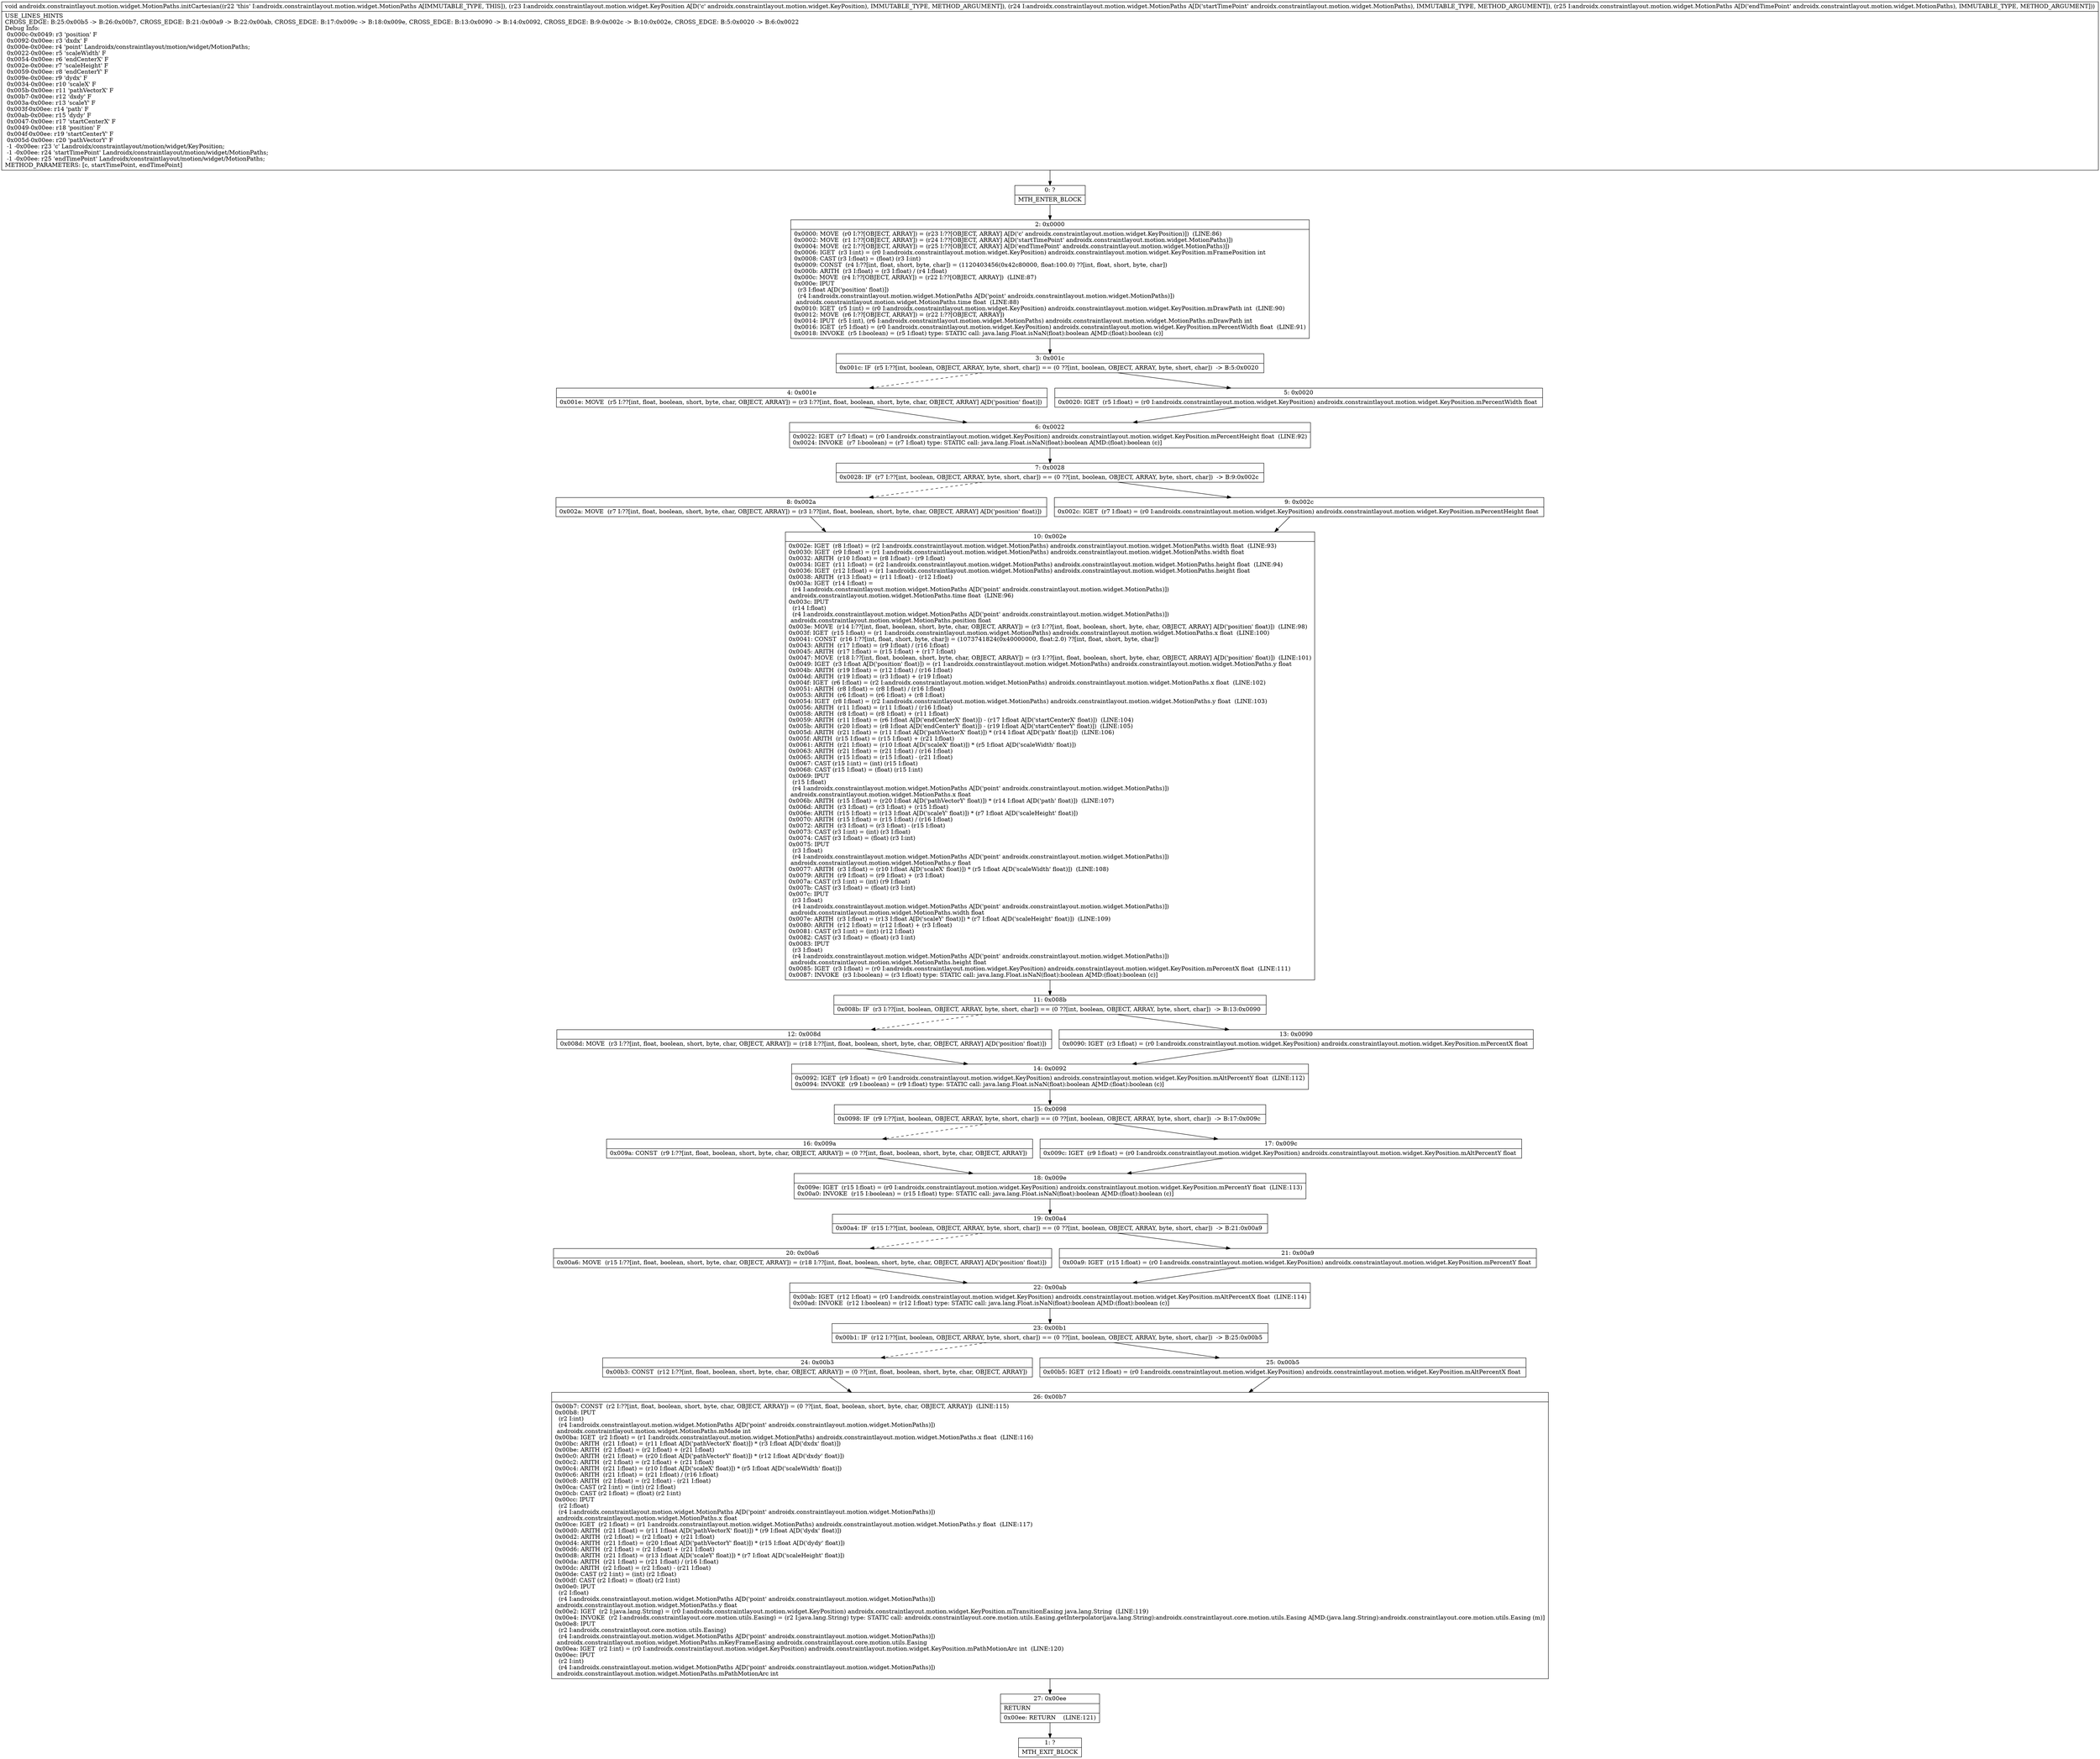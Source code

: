 digraph "CFG forandroidx.constraintlayout.motion.widget.MotionPaths.initCartesian(Landroidx\/constraintlayout\/motion\/widget\/KeyPosition;Landroidx\/constraintlayout\/motion\/widget\/MotionPaths;Landroidx\/constraintlayout\/motion\/widget\/MotionPaths;)V" {
Node_0 [shape=record,label="{0\:\ ?|MTH_ENTER_BLOCK\l}"];
Node_2 [shape=record,label="{2\:\ 0x0000|0x0000: MOVE  (r0 I:??[OBJECT, ARRAY]) = (r23 I:??[OBJECT, ARRAY] A[D('c' androidx.constraintlayout.motion.widget.KeyPosition)])  (LINE:86)\l0x0002: MOVE  (r1 I:??[OBJECT, ARRAY]) = (r24 I:??[OBJECT, ARRAY] A[D('startTimePoint' androidx.constraintlayout.motion.widget.MotionPaths)]) \l0x0004: MOVE  (r2 I:??[OBJECT, ARRAY]) = (r25 I:??[OBJECT, ARRAY] A[D('endTimePoint' androidx.constraintlayout.motion.widget.MotionPaths)]) \l0x0006: IGET  (r3 I:int) = (r0 I:androidx.constraintlayout.motion.widget.KeyPosition) androidx.constraintlayout.motion.widget.KeyPosition.mFramePosition int \l0x0008: CAST (r3 I:float) = (float) (r3 I:int) \l0x0009: CONST  (r4 I:??[int, float, short, byte, char]) = (1120403456(0x42c80000, float:100.0) ??[int, float, short, byte, char]) \l0x000b: ARITH  (r3 I:float) = (r3 I:float) \/ (r4 I:float) \l0x000c: MOVE  (r4 I:??[OBJECT, ARRAY]) = (r22 I:??[OBJECT, ARRAY])  (LINE:87)\l0x000e: IPUT  \l  (r3 I:float A[D('position' float)])\l  (r4 I:androidx.constraintlayout.motion.widget.MotionPaths A[D('point' androidx.constraintlayout.motion.widget.MotionPaths)])\l androidx.constraintlayout.motion.widget.MotionPaths.time float  (LINE:88)\l0x0010: IGET  (r5 I:int) = (r0 I:androidx.constraintlayout.motion.widget.KeyPosition) androidx.constraintlayout.motion.widget.KeyPosition.mDrawPath int  (LINE:90)\l0x0012: MOVE  (r6 I:??[OBJECT, ARRAY]) = (r22 I:??[OBJECT, ARRAY]) \l0x0014: IPUT  (r5 I:int), (r6 I:androidx.constraintlayout.motion.widget.MotionPaths) androidx.constraintlayout.motion.widget.MotionPaths.mDrawPath int \l0x0016: IGET  (r5 I:float) = (r0 I:androidx.constraintlayout.motion.widget.KeyPosition) androidx.constraintlayout.motion.widget.KeyPosition.mPercentWidth float  (LINE:91)\l0x0018: INVOKE  (r5 I:boolean) = (r5 I:float) type: STATIC call: java.lang.Float.isNaN(float):boolean A[MD:(float):boolean (c)]\l}"];
Node_3 [shape=record,label="{3\:\ 0x001c|0x001c: IF  (r5 I:??[int, boolean, OBJECT, ARRAY, byte, short, char]) == (0 ??[int, boolean, OBJECT, ARRAY, byte, short, char])  \-\> B:5:0x0020 \l}"];
Node_4 [shape=record,label="{4\:\ 0x001e|0x001e: MOVE  (r5 I:??[int, float, boolean, short, byte, char, OBJECT, ARRAY]) = (r3 I:??[int, float, boolean, short, byte, char, OBJECT, ARRAY] A[D('position' float)]) \l}"];
Node_6 [shape=record,label="{6\:\ 0x0022|0x0022: IGET  (r7 I:float) = (r0 I:androidx.constraintlayout.motion.widget.KeyPosition) androidx.constraintlayout.motion.widget.KeyPosition.mPercentHeight float  (LINE:92)\l0x0024: INVOKE  (r7 I:boolean) = (r7 I:float) type: STATIC call: java.lang.Float.isNaN(float):boolean A[MD:(float):boolean (c)]\l}"];
Node_7 [shape=record,label="{7\:\ 0x0028|0x0028: IF  (r7 I:??[int, boolean, OBJECT, ARRAY, byte, short, char]) == (0 ??[int, boolean, OBJECT, ARRAY, byte, short, char])  \-\> B:9:0x002c \l}"];
Node_8 [shape=record,label="{8\:\ 0x002a|0x002a: MOVE  (r7 I:??[int, float, boolean, short, byte, char, OBJECT, ARRAY]) = (r3 I:??[int, float, boolean, short, byte, char, OBJECT, ARRAY] A[D('position' float)]) \l}"];
Node_10 [shape=record,label="{10\:\ 0x002e|0x002e: IGET  (r8 I:float) = (r2 I:androidx.constraintlayout.motion.widget.MotionPaths) androidx.constraintlayout.motion.widget.MotionPaths.width float  (LINE:93)\l0x0030: IGET  (r9 I:float) = (r1 I:androidx.constraintlayout.motion.widget.MotionPaths) androidx.constraintlayout.motion.widget.MotionPaths.width float \l0x0032: ARITH  (r10 I:float) = (r8 I:float) \- (r9 I:float) \l0x0034: IGET  (r11 I:float) = (r2 I:androidx.constraintlayout.motion.widget.MotionPaths) androidx.constraintlayout.motion.widget.MotionPaths.height float  (LINE:94)\l0x0036: IGET  (r12 I:float) = (r1 I:androidx.constraintlayout.motion.widget.MotionPaths) androidx.constraintlayout.motion.widget.MotionPaths.height float \l0x0038: ARITH  (r13 I:float) = (r11 I:float) \- (r12 I:float) \l0x003a: IGET  (r14 I:float) = \l  (r4 I:androidx.constraintlayout.motion.widget.MotionPaths A[D('point' androidx.constraintlayout.motion.widget.MotionPaths)])\l androidx.constraintlayout.motion.widget.MotionPaths.time float  (LINE:96)\l0x003c: IPUT  \l  (r14 I:float)\l  (r4 I:androidx.constraintlayout.motion.widget.MotionPaths A[D('point' androidx.constraintlayout.motion.widget.MotionPaths)])\l androidx.constraintlayout.motion.widget.MotionPaths.position float \l0x003e: MOVE  (r14 I:??[int, float, boolean, short, byte, char, OBJECT, ARRAY]) = (r3 I:??[int, float, boolean, short, byte, char, OBJECT, ARRAY] A[D('position' float)])  (LINE:98)\l0x003f: IGET  (r15 I:float) = (r1 I:androidx.constraintlayout.motion.widget.MotionPaths) androidx.constraintlayout.motion.widget.MotionPaths.x float  (LINE:100)\l0x0041: CONST  (r16 I:??[int, float, short, byte, char]) = (1073741824(0x40000000, float:2.0) ??[int, float, short, byte, char]) \l0x0043: ARITH  (r17 I:float) = (r9 I:float) \/ (r16 I:float) \l0x0045: ARITH  (r17 I:float) = (r15 I:float) + (r17 I:float) \l0x0047: MOVE  (r18 I:??[int, float, boolean, short, byte, char, OBJECT, ARRAY]) = (r3 I:??[int, float, boolean, short, byte, char, OBJECT, ARRAY] A[D('position' float)])  (LINE:101)\l0x0049: IGET  (r3 I:float A[D('position' float)]) = (r1 I:androidx.constraintlayout.motion.widget.MotionPaths) androidx.constraintlayout.motion.widget.MotionPaths.y float \l0x004b: ARITH  (r19 I:float) = (r12 I:float) \/ (r16 I:float) \l0x004d: ARITH  (r19 I:float) = (r3 I:float) + (r19 I:float) \l0x004f: IGET  (r6 I:float) = (r2 I:androidx.constraintlayout.motion.widget.MotionPaths) androidx.constraintlayout.motion.widget.MotionPaths.x float  (LINE:102)\l0x0051: ARITH  (r8 I:float) = (r8 I:float) \/ (r16 I:float) \l0x0053: ARITH  (r6 I:float) = (r6 I:float) + (r8 I:float) \l0x0054: IGET  (r8 I:float) = (r2 I:androidx.constraintlayout.motion.widget.MotionPaths) androidx.constraintlayout.motion.widget.MotionPaths.y float  (LINE:103)\l0x0056: ARITH  (r11 I:float) = (r11 I:float) \/ (r16 I:float) \l0x0058: ARITH  (r8 I:float) = (r8 I:float) + (r11 I:float) \l0x0059: ARITH  (r11 I:float) = (r6 I:float A[D('endCenterX' float)]) \- (r17 I:float A[D('startCenterX' float)])  (LINE:104)\l0x005b: ARITH  (r20 I:float) = (r8 I:float A[D('endCenterY' float)]) \- (r19 I:float A[D('startCenterY' float)])  (LINE:105)\l0x005d: ARITH  (r21 I:float) = (r11 I:float A[D('pathVectorX' float)]) * (r14 I:float A[D('path' float)])  (LINE:106)\l0x005f: ARITH  (r15 I:float) = (r15 I:float) + (r21 I:float) \l0x0061: ARITH  (r21 I:float) = (r10 I:float A[D('scaleX' float)]) * (r5 I:float A[D('scaleWidth' float)]) \l0x0063: ARITH  (r21 I:float) = (r21 I:float) \/ (r16 I:float) \l0x0065: ARITH  (r15 I:float) = (r15 I:float) \- (r21 I:float) \l0x0067: CAST (r15 I:int) = (int) (r15 I:float) \l0x0068: CAST (r15 I:float) = (float) (r15 I:int) \l0x0069: IPUT  \l  (r15 I:float)\l  (r4 I:androidx.constraintlayout.motion.widget.MotionPaths A[D('point' androidx.constraintlayout.motion.widget.MotionPaths)])\l androidx.constraintlayout.motion.widget.MotionPaths.x float \l0x006b: ARITH  (r15 I:float) = (r20 I:float A[D('pathVectorY' float)]) * (r14 I:float A[D('path' float)])  (LINE:107)\l0x006d: ARITH  (r3 I:float) = (r3 I:float) + (r15 I:float) \l0x006e: ARITH  (r15 I:float) = (r13 I:float A[D('scaleY' float)]) * (r7 I:float A[D('scaleHeight' float)]) \l0x0070: ARITH  (r15 I:float) = (r15 I:float) \/ (r16 I:float) \l0x0072: ARITH  (r3 I:float) = (r3 I:float) \- (r15 I:float) \l0x0073: CAST (r3 I:int) = (int) (r3 I:float) \l0x0074: CAST (r3 I:float) = (float) (r3 I:int) \l0x0075: IPUT  \l  (r3 I:float)\l  (r4 I:androidx.constraintlayout.motion.widget.MotionPaths A[D('point' androidx.constraintlayout.motion.widget.MotionPaths)])\l androidx.constraintlayout.motion.widget.MotionPaths.y float \l0x0077: ARITH  (r3 I:float) = (r10 I:float A[D('scaleX' float)]) * (r5 I:float A[D('scaleWidth' float)])  (LINE:108)\l0x0079: ARITH  (r9 I:float) = (r9 I:float) + (r3 I:float) \l0x007a: CAST (r3 I:int) = (int) (r9 I:float) \l0x007b: CAST (r3 I:float) = (float) (r3 I:int) \l0x007c: IPUT  \l  (r3 I:float)\l  (r4 I:androidx.constraintlayout.motion.widget.MotionPaths A[D('point' androidx.constraintlayout.motion.widget.MotionPaths)])\l androidx.constraintlayout.motion.widget.MotionPaths.width float \l0x007e: ARITH  (r3 I:float) = (r13 I:float A[D('scaleY' float)]) * (r7 I:float A[D('scaleHeight' float)])  (LINE:109)\l0x0080: ARITH  (r12 I:float) = (r12 I:float) + (r3 I:float) \l0x0081: CAST (r3 I:int) = (int) (r12 I:float) \l0x0082: CAST (r3 I:float) = (float) (r3 I:int) \l0x0083: IPUT  \l  (r3 I:float)\l  (r4 I:androidx.constraintlayout.motion.widget.MotionPaths A[D('point' androidx.constraintlayout.motion.widget.MotionPaths)])\l androidx.constraintlayout.motion.widget.MotionPaths.height float \l0x0085: IGET  (r3 I:float) = (r0 I:androidx.constraintlayout.motion.widget.KeyPosition) androidx.constraintlayout.motion.widget.KeyPosition.mPercentX float  (LINE:111)\l0x0087: INVOKE  (r3 I:boolean) = (r3 I:float) type: STATIC call: java.lang.Float.isNaN(float):boolean A[MD:(float):boolean (c)]\l}"];
Node_11 [shape=record,label="{11\:\ 0x008b|0x008b: IF  (r3 I:??[int, boolean, OBJECT, ARRAY, byte, short, char]) == (0 ??[int, boolean, OBJECT, ARRAY, byte, short, char])  \-\> B:13:0x0090 \l}"];
Node_12 [shape=record,label="{12\:\ 0x008d|0x008d: MOVE  (r3 I:??[int, float, boolean, short, byte, char, OBJECT, ARRAY]) = (r18 I:??[int, float, boolean, short, byte, char, OBJECT, ARRAY] A[D('position' float)]) \l}"];
Node_14 [shape=record,label="{14\:\ 0x0092|0x0092: IGET  (r9 I:float) = (r0 I:androidx.constraintlayout.motion.widget.KeyPosition) androidx.constraintlayout.motion.widget.KeyPosition.mAltPercentY float  (LINE:112)\l0x0094: INVOKE  (r9 I:boolean) = (r9 I:float) type: STATIC call: java.lang.Float.isNaN(float):boolean A[MD:(float):boolean (c)]\l}"];
Node_15 [shape=record,label="{15\:\ 0x0098|0x0098: IF  (r9 I:??[int, boolean, OBJECT, ARRAY, byte, short, char]) == (0 ??[int, boolean, OBJECT, ARRAY, byte, short, char])  \-\> B:17:0x009c \l}"];
Node_16 [shape=record,label="{16\:\ 0x009a|0x009a: CONST  (r9 I:??[int, float, boolean, short, byte, char, OBJECT, ARRAY]) = (0 ??[int, float, boolean, short, byte, char, OBJECT, ARRAY]) \l}"];
Node_18 [shape=record,label="{18\:\ 0x009e|0x009e: IGET  (r15 I:float) = (r0 I:androidx.constraintlayout.motion.widget.KeyPosition) androidx.constraintlayout.motion.widget.KeyPosition.mPercentY float  (LINE:113)\l0x00a0: INVOKE  (r15 I:boolean) = (r15 I:float) type: STATIC call: java.lang.Float.isNaN(float):boolean A[MD:(float):boolean (c)]\l}"];
Node_19 [shape=record,label="{19\:\ 0x00a4|0x00a4: IF  (r15 I:??[int, boolean, OBJECT, ARRAY, byte, short, char]) == (0 ??[int, boolean, OBJECT, ARRAY, byte, short, char])  \-\> B:21:0x00a9 \l}"];
Node_20 [shape=record,label="{20\:\ 0x00a6|0x00a6: MOVE  (r15 I:??[int, float, boolean, short, byte, char, OBJECT, ARRAY]) = (r18 I:??[int, float, boolean, short, byte, char, OBJECT, ARRAY] A[D('position' float)]) \l}"];
Node_22 [shape=record,label="{22\:\ 0x00ab|0x00ab: IGET  (r12 I:float) = (r0 I:androidx.constraintlayout.motion.widget.KeyPosition) androidx.constraintlayout.motion.widget.KeyPosition.mAltPercentX float  (LINE:114)\l0x00ad: INVOKE  (r12 I:boolean) = (r12 I:float) type: STATIC call: java.lang.Float.isNaN(float):boolean A[MD:(float):boolean (c)]\l}"];
Node_23 [shape=record,label="{23\:\ 0x00b1|0x00b1: IF  (r12 I:??[int, boolean, OBJECT, ARRAY, byte, short, char]) == (0 ??[int, boolean, OBJECT, ARRAY, byte, short, char])  \-\> B:25:0x00b5 \l}"];
Node_24 [shape=record,label="{24\:\ 0x00b3|0x00b3: CONST  (r12 I:??[int, float, boolean, short, byte, char, OBJECT, ARRAY]) = (0 ??[int, float, boolean, short, byte, char, OBJECT, ARRAY]) \l}"];
Node_26 [shape=record,label="{26\:\ 0x00b7|0x00b7: CONST  (r2 I:??[int, float, boolean, short, byte, char, OBJECT, ARRAY]) = (0 ??[int, float, boolean, short, byte, char, OBJECT, ARRAY])  (LINE:115)\l0x00b8: IPUT  \l  (r2 I:int)\l  (r4 I:androidx.constraintlayout.motion.widget.MotionPaths A[D('point' androidx.constraintlayout.motion.widget.MotionPaths)])\l androidx.constraintlayout.motion.widget.MotionPaths.mMode int \l0x00ba: IGET  (r2 I:float) = (r1 I:androidx.constraintlayout.motion.widget.MotionPaths) androidx.constraintlayout.motion.widget.MotionPaths.x float  (LINE:116)\l0x00bc: ARITH  (r21 I:float) = (r11 I:float A[D('pathVectorX' float)]) * (r3 I:float A[D('dxdx' float)]) \l0x00be: ARITH  (r2 I:float) = (r2 I:float) + (r21 I:float) \l0x00c0: ARITH  (r21 I:float) = (r20 I:float A[D('pathVectorY' float)]) * (r12 I:float A[D('dxdy' float)]) \l0x00c2: ARITH  (r2 I:float) = (r2 I:float) + (r21 I:float) \l0x00c4: ARITH  (r21 I:float) = (r10 I:float A[D('scaleX' float)]) * (r5 I:float A[D('scaleWidth' float)]) \l0x00c6: ARITH  (r21 I:float) = (r21 I:float) \/ (r16 I:float) \l0x00c8: ARITH  (r2 I:float) = (r2 I:float) \- (r21 I:float) \l0x00ca: CAST (r2 I:int) = (int) (r2 I:float) \l0x00cb: CAST (r2 I:float) = (float) (r2 I:int) \l0x00cc: IPUT  \l  (r2 I:float)\l  (r4 I:androidx.constraintlayout.motion.widget.MotionPaths A[D('point' androidx.constraintlayout.motion.widget.MotionPaths)])\l androidx.constraintlayout.motion.widget.MotionPaths.x float \l0x00ce: IGET  (r2 I:float) = (r1 I:androidx.constraintlayout.motion.widget.MotionPaths) androidx.constraintlayout.motion.widget.MotionPaths.y float  (LINE:117)\l0x00d0: ARITH  (r21 I:float) = (r11 I:float A[D('pathVectorX' float)]) * (r9 I:float A[D('dydx' float)]) \l0x00d2: ARITH  (r2 I:float) = (r2 I:float) + (r21 I:float) \l0x00d4: ARITH  (r21 I:float) = (r20 I:float A[D('pathVectorY' float)]) * (r15 I:float A[D('dydy' float)]) \l0x00d6: ARITH  (r2 I:float) = (r2 I:float) + (r21 I:float) \l0x00d8: ARITH  (r21 I:float) = (r13 I:float A[D('scaleY' float)]) * (r7 I:float A[D('scaleHeight' float)]) \l0x00da: ARITH  (r21 I:float) = (r21 I:float) \/ (r16 I:float) \l0x00dc: ARITH  (r2 I:float) = (r2 I:float) \- (r21 I:float) \l0x00de: CAST (r2 I:int) = (int) (r2 I:float) \l0x00df: CAST (r2 I:float) = (float) (r2 I:int) \l0x00e0: IPUT  \l  (r2 I:float)\l  (r4 I:androidx.constraintlayout.motion.widget.MotionPaths A[D('point' androidx.constraintlayout.motion.widget.MotionPaths)])\l androidx.constraintlayout.motion.widget.MotionPaths.y float \l0x00e2: IGET  (r2 I:java.lang.String) = (r0 I:androidx.constraintlayout.motion.widget.KeyPosition) androidx.constraintlayout.motion.widget.KeyPosition.mTransitionEasing java.lang.String  (LINE:119)\l0x00e4: INVOKE  (r2 I:androidx.constraintlayout.core.motion.utils.Easing) = (r2 I:java.lang.String) type: STATIC call: androidx.constraintlayout.core.motion.utils.Easing.getInterpolator(java.lang.String):androidx.constraintlayout.core.motion.utils.Easing A[MD:(java.lang.String):androidx.constraintlayout.core.motion.utils.Easing (m)]\l0x00e8: IPUT  \l  (r2 I:androidx.constraintlayout.core.motion.utils.Easing)\l  (r4 I:androidx.constraintlayout.motion.widget.MotionPaths A[D('point' androidx.constraintlayout.motion.widget.MotionPaths)])\l androidx.constraintlayout.motion.widget.MotionPaths.mKeyFrameEasing androidx.constraintlayout.core.motion.utils.Easing \l0x00ea: IGET  (r2 I:int) = (r0 I:androidx.constraintlayout.motion.widget.KeyPosition) androidx.constraintlayout.motion.widget.KeyPosition.mPathMotionArc int  (LINE:120)\l0x00ec: IPUT  \l  (r2 I:int)\l  (r4 I:androidx.constraintlayout.motion.widget.MotionPaths A[D('point' androidx.constraintlayout.motion.widget.MotionPaths)])\l androidx.constraintlayout.motion.widget.MotionPaths.mPathMotionArc int \l}"];
Node_27 [shape=record,label="{27\:\ 0x00ee|RETURN\l|0x00ee: RETURN    (LINE:121)\l}"];
Node_1 [shape=record,label="{1\:\ ?|MTH_EXIT_BLOCK\l}"];
Node_25 [shape=record,label="{25\:\ 0x00b5|0x00b5: IGET  (r12 I:float) = (r0 I:androidx.constraintlayout.motion.widget.KeyPosition) androidx.constraintlayout.motion.widget.KeyPosition.mAltPercentX float \l}"];
Node_21 [shape=record,label="{21\:\ 0x00a9|0x00a9: IGET  (r15 I:float) = (r0 I:androidx.constraintlayout.motion.widget.KeyPosition) androidx.constraintlayout.motion.widget.KeyPosition.mPercentY float \l}"];
Node_17 [shape=record,label="{17\:\ 0x009c|0x009c: IGET  (r9 I:float) = (r0 I:androidx.constraintlayout.motion.widget.KeyPosition) androidx.constraintlayout.motion.widget.KeyPosition.mAltPercentY float \l}"];
Node_13 [shape=record,label="{13\:\ 0x0090|0x0090: IGET  (r3 I:float) = (r0 I:androidx.constraintlayout.motion.widget.KeyPosition) androidx.constraintlayout.motion.widget.KeyPosition.mPercentX float \l}"];
Node_9 [shape=record,label="{9\:\ 0x002c|0x002c: IGET  (r7 I:float) = (r0 I:androidx.constraintlayout.motion.widget.KeyPosition) androidx.constraintlayout.motion.widget.KeyPosition.mPercentHeight float \l}"];
Node_5 [shape=record,label="{5\:\ 0x0020|0x0020: IGET  (r5 I:float) = (r0 I:androidx.constraintlayout.motion.widget.KeyPosition) androidx.constraintlayout.motion.widget.KeyPosition.mPercentWidth float \l}"];
MethodNode[shape=record,label="{void androidx.constraintlayout.motion.widget.MotionPaths.initCartesian((r22 'this' I:androidx.constraintlayout.motion.widget.MotionPaths A[IMMUTABLE_TYPE, THIS]), (r23 I:androidx.constraintlayout.motion.widget.KeyPosition A[D('c' androidx.constraintlayout.motion.widget.KeyPosition), IMMUTABLE_TYPE, METHOD_ARGUMENT]), (r24 I:androidx.constraintlayout.motion.widget.MotionPaths A[D('startTimePoint' androidx.constraintlayout.motion.widget.MotionPaths), IMMUTABLE_TYPE, METHOD_ARGUMENT]), (r25 I:androidx.constraintlayout.motion.widget.MotionPaths A[D('endTimePoint' androidx.constraintlayout.motion.widget.MotionPaths), IMMUTABLE_TYPE, METHOD_ARGUMENT]))  | USE_LINES_HINTS\lCROSS_EDGE: B:25:0x00b5 \-\> B:26:0x00b7, CROSS_EDGE: B:21:0x00a9 \-\> B:22:0x00ab, CROSS_EDGE: B:17:0x009c \-\> B:18:0x009e, CROSS_EDGE: B:13:0x0090 \-\> B:14:0x0092, CROSS_EDGE: B:9:0x002c \-\> B:10:0x002e, CROSS_EDGE: B:5:0x0020 \-\> B:6:0x0022\lDebug Info:\l  0x000c\-0x0049: r3 'position' F\l  0x0092\-0x00ee: r3 'dxdx' F\l  0x000e\-0x00ee: r4 'point' Landroidx\/constraintlayout\/motion\/widget\/MotionPaths;\l  0x0022\-0x00ee: r5 'scaleWidth' F\l  0x0054\-0x00ee: r6 'endCenterX' F\l  0x002e\-0x00ee: r7 'scaleHeight' F\l  0x0059\-0x00ee: r8 'endCenterY' F\l  0x009e\-0x00ee: r9 'dydx' F\l  0x0034\-0x00ee: r10 'scaleX' F\l  0x005b\-0x00ee: r11 'pathVectorX' F\l  0x00b7\-0x00ee: r12 'dxdy' F\l  0x003a\-0x00ee: r13 'scaleY' F\l  0x003f\-0x00ee: r14 'path' F\l  0x00ab\-0x00ee: r15 'dydy' F\l  0x0047\-0x00ee: r17 'startCenterX' F\l  0x0049\-0x00ee: r18 'position' F\l  0x004f\-0x00ee: r19 'startCenterY' F\l  0x005d\-0x00ee: r20 'pathVectorY' F\l  \-1 \-0x00ee: r23 'c' Landroidx\/constraintlayout\/motion\/widget\/KeyPosition;\l  \-1 \-0x00ee: r24 'startTimePoint' Landroidx\/constraintlayout\/motion\/widget\/MotionPaths;\l  \-1 \-0x00ee: r25 'endTimePoint' Landroidx\/constraintlayout\/motion\/widget\/MotionPaths;\lMETHOD_PARAMETERS: [c, startTimePoint, endTimePoint]\l}"];
MethodNode -> Node_0;Node_0 -> Node_2;
Node_2 -> Node_3;
Node_3 -> Node_4[style=dashed];
Node_3 -> Node_5;
Node_4 -> Node_6;
Node_6 -> Node_7;
Node_7 -> Node_8[style=dashed];
Node_7 -> Node_9;
Node_8 -> Node_10;
Node_10 -> Node_11;
Node_11 -> Node_12[style=dashed];
Node_11 -> Node_13;
Node_12 -> Node_14;
Node_14 -> Node_15;
Node_15 -> Node_16[style=dashed];
Node_15 -> Node_17;
Node_16 -> Node_18;
Node_18 -> Node_19;
Node_19 -> Node_20[style=dashed];
Node_19 -> Node_21;
Node_20 -> Node_22;
Node_22 -> Node_23;
Node_23 -> Node_24[style=dashed];
Node_23 -> Node_25;
Node_24 -> Node_26;
Node_26 -> Node_27;
Node_27 -> Node_1;
Node_25 -> Node_26;
Node_21 -> Node_22;
Node_17 -> Node_18;
Node_13 -> Node_14;
Node_9 -> Node_10;
Node_5 -> Node_6;
}

